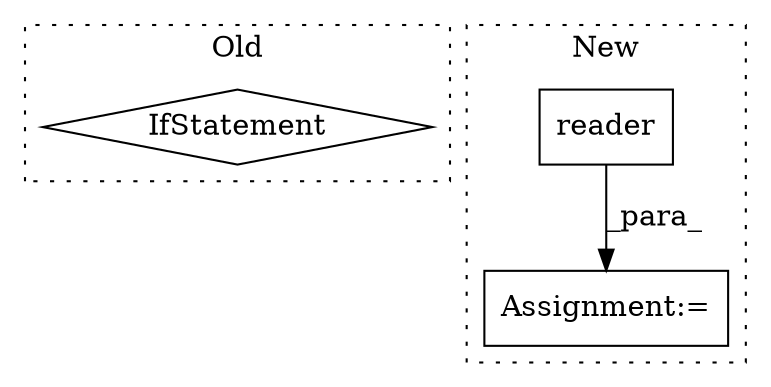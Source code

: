 digraph G {
subgraph cluster0 {
1 [label="IfStatement" a="25" s="3869" l="35" shape="diamond"];
label = "Old";
style="dotted";
}
subgraph cluster1 {
2 [label="reader" a="32" s="3942,3950" l="7,1" shape="box"];
3 [label="Assignment:=" a="7" s="4106" l="24" shape="box"];
label = "New";
style="dotted";
}
2 -> 3 [label="_para_"];
}